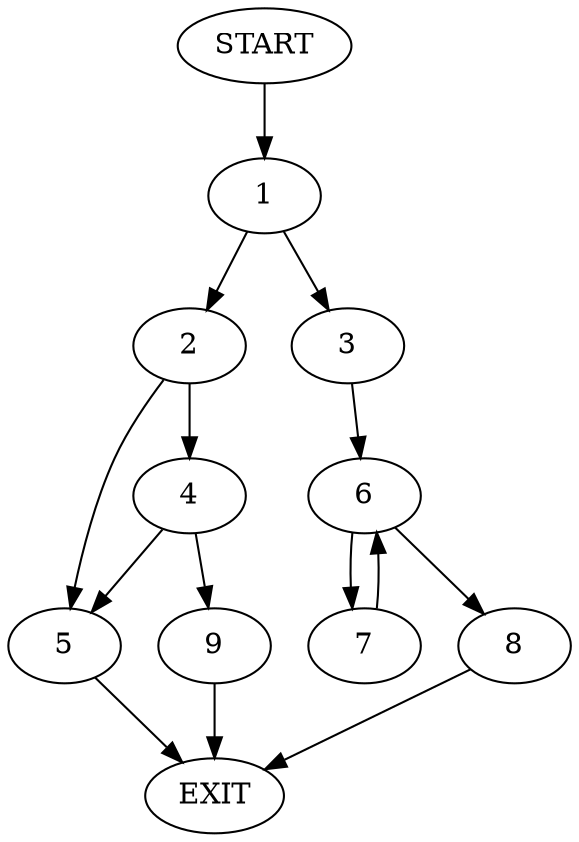 digraph {
0 [label="START"]
10 [label="EXIT"]
0 -> 1
1 -> 2
1 -> 3
2 -> 4
2 -> 5
3 -> 6
6 -> 7
6 -> 8
8 -> 10
7 -> 6
5 -> 10
4 -> 9
4 -> 5
9 -> 10
}
